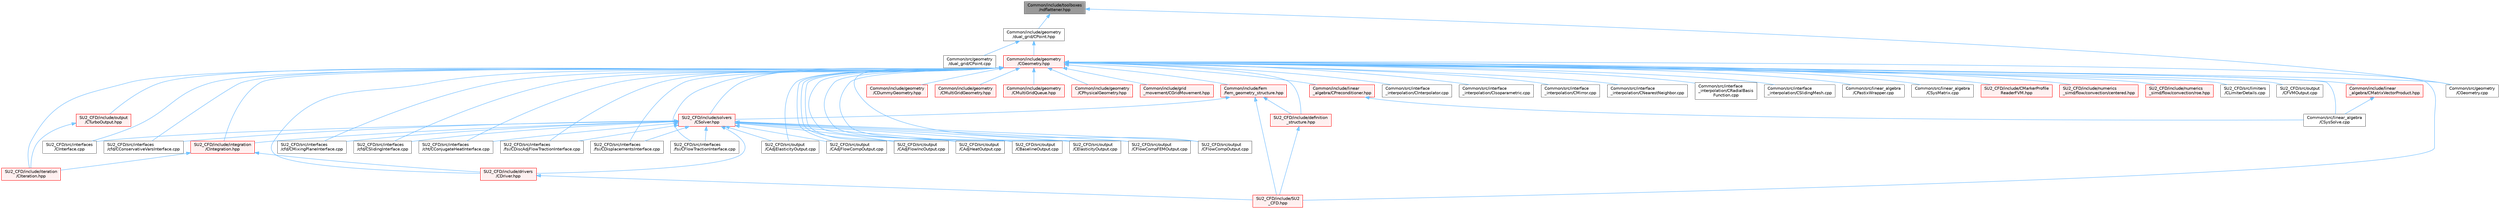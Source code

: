 digraph "Common/include/toolboxes/ndflattener.hpp"
{
 // LATEX_PDF_SIZE
  bgcolor="transparent";
  edge [fontname=Helvetica,fontsize=10,labelfontname=Helvetica,labelfontsize=10];
  node [fontname=Helvetica,fontsize=10,shape=box,height=0.2,width=0.4];
  Node1 [id="Node000001",label="Common/include/toolboxes\l/ndflattener.hpp",height=0.2,width=0.4,color="gray40", fillcolor="grey60", style="filled", fontcolor="black",tooltip="Flatten pointer-to-pointer-... arrays for MPI communication."];
  Node1 -> Node2 [id="edge1_Node000001_Node000002",dir="back",color="steelblue1",style="solid",tooltip=" "];
  Node2 [id="Node000002",label="Common/include/geometry\l/dual_grid/CPoint.hpp",height=0.2,width=0.4,color="grey40", fillcolor="white", style="filled",URL="$CPoint_8hpp.html",tooltip="Declaration of the point class that stores geometric and adjacency information for dual control volum..."];
  Node2 -> Node3 [id="edge2_Node000002_Node000003",dir="back",color="steelblue1",style="solid",tooltip=" "];
  Node3 [id="Node000003",label="Common/include/geometry\l/CGeometry.hpp",height=0.2,width=0.4,color="red", fillcolor="#FFF0F0", style="filled",URL="$CGeometry_8hpp.html",tooltip="Headers of the main subroutines for creating the geometrical structure. The subroutines and functions..."];
  Node3 -> Node4 [id="edge3_Node000003_Node000004",dir="back",color="steelblue1",style="solid",tooltip=" "];
  Node4 [id="Node000004",label="Common/include/fem\l/fem_geometry_structure.hpp",height=0.2,width=0.4,color="red", fillcolor="#FFF0F0", style="filled",URL="$fem__geometry__structure_8hpp.html",tooltip="Headers of the main subroutines for creating the geometrical structure for the FEM solver...."];
  Node4 -> Node8 [id="edge4_Node000004_Node000008",dir="back",color="steelblue1",style="solid",tooltip=" "];
  Node8 [id="Node000008",label="SU2_CFD/include/SU2\l_CFD.hpp",height=0.2,width=0.4,color="red", fillcolor="#FFF0F0", style="filled",URL="$SU2__CFD_8hpp.html",tooltip="Headers of the main subroutines of the code SU2_CFD. The subroutines and functions are in the SU2_CFD..."];
  Node4 -> Node10 [id="edge5_Node000004_Node000010",dir="back",color="steelblue1",style="solid",tooltip=" "];
  Node10 [id="Node000010",label="SU2_CFD/include/definition\l_structure.hpp",height=0.2,width=0.4,color="red", fillcolor="#FFF0F0", style="filled",URL="$definition__structure_8hpp.html",tooltip="Headers of the main subroutines used by SU2_CFD. The subroutines and functions are in the definition_..."];
  Node10 -> Node8 [id="edge6_Node000010_Node000008",dir="back",color="steelblue1",style="solid",tooltip=" "];
  Node4 -> Node15 [id="edge7_Node000004_Node000015",dir="back",color="steelblue1",style="solid",tooltip=" "];
  Node15 [id="Node000015",label="SU2_CFD/include/solvers\l/CSolver.hpp",height=0.2,width=0.4,color="red", fillcolor="#FFF0F0", style="filled",URL="$CSolver_8hpp.html",tooltip="Headers of the CSolver class which is inherited by all of the other solvers."];
  Node15 -> Node16 [id="edge8_Node000015_Node000016",dir="back",color="steelblue1",style="solid",tooltip=" "];
  Node16 [id="Node000016",label="SU2_CFD/include/drivers\l/CDriver.hpp",height=0.2,width=0.4,color="red", fillcolor="#FFF0F0", style="filled",URL="$CDriver_8hpp.html",tooltip="Headers of the main subroutines for driving single or multi-zone problems. The subroutines and functi..."];
  Node16 -> Node8 [id="edge9_Node000016_Node000008",dir="back",color="steelblue1",style="solid",tooltip=" "];
  Node15 -> Node34 [id="edge10_Node000015_Node000034",dir="back",color="steelblue1",style="solid",tooltip=" "];
  Node34 [id="Node000034",label="SU2_CFD/include/integration\l/CIntegration.hpp",height=0.2,width=0.4,color="red", fillcolor="#FFF0F0", style="filled",URL="$CIntegration_8hpp.html",tooltip="Declaration of the main routines to orchestrate space and time integration."];
  Node34 -> Node16 [id="edge11_Node000034_Node000016",dir="back",color="steelblue1",style="solid",tooltip=" "];
  Node34 -> Node46 [id="edge12_Node000034_Node000046",dir="back",color="steelblue1",style="solid",tooltip=" "];
  Node46 [id="Node000046",label="SU2_CFD/include/iteration\l/CIteration.hpp",height=0.2,width=0.4,color="red", fillcolor="#FFF0F0", style="filled",URL="$CIteration_8hpp.html",tooltip="Headers of the iteration classes used by SU2_CFD. Each CIteration class represents an available physi..."];
  Node15 -> Node136 [id="edge13_Node000015_Node000136",dir="back",color="steelblue1",style="solid",tooltip=" "];
  Node136 [id="Node000136",label="SU2_CFD/src/interfaces\l/CInterface.cpp",height=0.2,width=0.4,color="grey40", fillcolor="white", style="filled",URL="$CInterface_8cpp.html",tooltip="Main subroutines for MPI transfer of information between zones."];
  Node15 -> Node137 [id="edge14_Node000015_Node000137",dir="back",color="steelblue1",style="solid",tooltip=" "];
  Node137 [id="Node000137",label="SU2_CFD/src/interfaces\l/cfd/CConservativeVarsInterface.cpp",height=0.2,width=0.4,color="grey40", fillcolor="white", style="filled",URL="$CConservativeVarsInterface_8cpp.html",tooltip="Declaration and inlines of the class to transfer conservative variables from a generic zone into anot..."];
  Node15 -> Node138 [id="edge15_Node000015_Node000138",dir="back",color="steelblue1",style="solid",tooltip=" "];
  Node138 [id="Node000138",label="SU2_CFD/src/interfaces\l/cfd/CMixingPlaneInterface.cpp",height=0.2,width=0.4,color="grey40", fillcolor="white", style="filled",URL="$CMixingPlaneInterface_8cpp.html",tooltip="Declaration and inlines of the class to transfer average variables needed for MixingPlane computation..."];
  Node15 -> Node139 [id="edge16_Node000015_Node000139",dir="back",color="steelblue1",style="solid",tooltip=" "];
  Node139 [id="Node000139",label="SU2_CFD/src/interfaces\l/cfd/CSlidingInterface.cpp",height=0.2,width=0.4,color="grey40", fillcolor="white", style="filled",URL="$CSlidingInterface_8cpp.html",tooltip="Declaration and inlines of the class to transfer conservative variables from a generic zone into anot..."];
  Node15 -> Node140 [id="edge17_Node000015_Node000140",dir="back",color="steelblue1",style="solid",tooltip=" "];
  Node140 [id="Node000140",label="SU2_CFD/src/interfaces\l/cht/CConjugateHeatInterface.cpp",height=0.2,width=0.4,color="grey40", fillcolor="white", style="filled",URL="$CConjugateHeatInterface_8cpp.html",tooltip="Declaration and inlines of the class to transfer temperature and heatflux density for conjugate heat ..."];
  Node15 -> Node141 [id="edge18_Node000015_Node000141",dir="back",color="steelblue1",style="solid",tooltip=" "];
  Node141 [id="Node000141",label="SU2_CFD/src/interfaces\l/fsi/CDiscAdjFlowTractionInterface.cpp",height=0.2,width=0.4,color="grey40", fillcolor="white", style="filled",URL="$CDiscAdjFlowTractionInterface_8cpp.html",tooltip="Declaration and inlines of the class to transfer flow tractions from a fluid zone into a structural z..."];
  Node15 -> Node142 [id="edge19_Node000015_Node000142",dir="back",color="steelblue1",style="solid",tooltip=" "];
  Node142 [id="Node000142",label="SU2_CFD/src/interfaces\l/fsi/CDisplacementsInterface.cpp",height=0.2,width=0.4,color="grey40", fillcolor="white", style="filled",URL="$CDisplacementsInterface_8cpp.html",tooltip="Main subroutines for transferring boundary displacements."];
  Node15 -> Node143 [id="edge20_Node000015_Node000143",dir="back",color="steelblue1",style="solid",tooltip=" "];
  Node143 [id="Node000143",label="SU2_CFD/src/interfaces\l/fsi/CFlowTractionInterface.cpp",height=0.2,width=0.4,color="grey40", fillcolor="white", style="filled",URL="$CFlowTractionInterface_8cpp.html",tooltip="Declaration and inlines of the class to transfer flow tractions from a fluid zone into a structural z..."];
  Node15 -> Node144 [id="edge21_Node000015_Node000144",dir="back",color="steelblue1",style="solid",tooltip=" "];
  Node144 [id="Node000144",label="SU2_CFD/src/output\l/CAdjElasticityOutput.cpp",height=0.2,width=0.4,color="grey40", fillcolor="white", style="filled",URL="$CAdjElasticityOutput_8cpp.html",tooltip="Main subroutines for elasticity discrete adjoint output."];
  Node15 -> Node145 [id="edge22_Node000015_Node000145",dir="back",color="steelblue1",style="solid",tooltip=" "];
  Node145 [id="Node000145",label="SU2_CFD/src/output\l/CAdjFlowCompOutput.cpp",height=0.2,width=0.4,color="grey40", fillcolor="white", style="filled",URL="$CAdjFlowCompOutput_8cpp.html",tooltip="Main subroutines for flow discrete adjoint output."];
  Node15 -> Node146 [id="edge23_Node000015_Node000146",dir="back",color="steelblue1",style="solid",tooltip=" "];
  Node146 [id="Node000146",label="SU2_CFD/src/output\l/CAdjFlowIncOutput.cpp",height=0.2,width=0.4,color="grey40", fillcolor="white", style="filled",URL="$CAdjFlowIncOutput_8cpp.html",tooltip="Main subroutines for flow discrete adjoint output."];
  Node15 -> Node148 [id="edge24_Node000015_Node000148",dir="back",color="steelblue1",style="solid",tooltip=" "];
  Node148 [id="Node000148",label="SU2_CFD/src/output\l/CAdjHeatOutput.cpp",height=0.2,width=0.4,color="grey40", fillcolor="white", style="filled",URL="$CAdjHeatOutput_8cpp.html",tooltip="Main subroutines for flow discrete adjoint output."];
  Node15 -> Node149 [id="edge25_Node000015_Node000149",dir="back",color="steelblue1",style="solid",tooltip=" "];
  Node149 [id="Node000149",label="SU2_CFD/src/output\l/CBaselineOutput.cpp",height=0.2,width=0.4,color="grey40", fillcolor="white", style="filled",URL="$CBaselineOutput_8cpp.html",tooltip="Main subroutines for flow discrete adjoint output."];
  Node15 -> Node150 [id="edge26_Node000015_Node000150",dir="back",color="steelblue1",style="solid",tooltip=" "];
  Node150 [id="Node000150",label="SU2_CFD/src/output\l/CElasticityOutput.cpp",height=0.2,width=0.4,color="grey40", fillcolor="white", style="filled",URL="$CElasticityOutput_8cpp.html",tooltip="Main subroutines for FEA output."];
  Node15 -> Node151 [id="edge27_Node000015_Node000151",dir="back",color="steelblue1",style="solid",tooltip=" "];
  Node151 [id="Node000151",label="SU2_CFD/src/output\l/CFlowCompFEMOutput.cpp",height=0.2,width=0.4,color="grey40", fillcolor="white", style="filled",URL="$CFlowCompFEMOutput_8cpp.html",tooltip="Main subroutines for compressible flow output."];
  Node15 -> Node152 [id="edge28_Node000015_Node000152",dir="back",color="steelblue1",style="solid",tooltip=" "];
  Node152 [id="Node000152",label="SU2_CFD/src/output\l/CFlowCompOutput.cpp",height=0.2,width=0.4,color="grey40", fillcolor="white", style="filled",URL="$CFlowCompOutput_8cpp.html",tooltip="Main subroutines for compressible flow output."];
  Node3 -> Node161 [id="edge29_Node000003_Node000161",dir="back",color="steelblue1",style="solid",tooltip=" "];
  Node161 [id="Node000161",label="Common/include/geometry\l/CDummyGeometry.hpp",height=0.2,width=0.4,color="red", fillcolor="#FFF0F0", style="filled",URL="$CDummyGeometry_8hpp.html",tooltip="Headers of the dummy geometry class used in \"dry run\" mode."];
  Node3 -> Node163 [id="edge30_Node000003_Node000163",dir="back",color="steelblue1",style="solid",tooltip=" "];
  Node163 [id="Node000163",label="Common/include/geometry\l/CMultiGridGeometry.hpp",height=0.2,width=0.4,color="red", fillcolor="#FFF0F0", style="filled",URL="$CMultiGridGeometry_8hpp.html",tooltip="Headers of the multigrid geometry class."];
  Node3 -> Node165 [id="edge31_Node000003_Node000165",dir="back",color="steelblue1",style="solid",tooltip=" "];
  Node165 [id="Node000165",label="Common/include/geometry\l/CMultiGridQueue.hpp",height=0.2,width=0.4,color="red", fillcolor="#FFF0F0", style="filled",URL="$CMultiGridQueue_8hpp.html",tooltip="Header of the multigrid queue class for the FVM solver. The subroutines and functions are in the CMul..."];
  Node3 -> Node167 [id="edge32_Node000003_Node000167",dir="back",color="steelblue1",style="solid",tooltip=" "];
  Node167 [id="Node000167",label="Common/include/geometry\l/CPhysicalGeometry.hpp",height=0.2,width=0.4,color="red", fillcolor="#FFF0F0", style="filled",URL="$CPhysicalGeometry_8hpp.html",tooltip="Headers of the physical geometry class used to read meshes from file."];
  Node3 -> Node172 [id="edge33_Node000003_Node000172",dir="back",color="steelblue1",style="solid",tooltip=" "];
  Node172 [id="Node000172",label="Common/include/grid\l_movement/CGridMovement.hpp",height=0.2,width=0.4,color="red", fillcolor="#FFF0F0", style="filled",URL="$CGridMovement_8hpp.html",tooltip="Headers of the CGridMovement class."];
  Node3 -> Node180 [id="edge34_Node000003_Node000180",dir="back",color="steelblue1",style="solid",tooltip=" "];
  Node180 [id="Node000180",label="Common/include/linear\l_algebra/CMatrixVectorProduct.hpp",height=0.2,width=0.4,color="red", fillcolor="#FFF0F0", style="filled",URL="$CMatrixVectorProduct_8hpp.html",tooltip="Headers for the classes related to sparse matrix-vector product wrappers. The actual operations are c..."];
  Node180 -> Node181 [id="edge35_Node000180_Node000181",dir="back",color="steelblue1",style="solid",tooltip=" "];
  Node181 [id="Node000181",label="Common/src/linear_algebra\l/CSysSolve.cpp",height=0.2,width=0.4,color="grey40", fillcolor="white", style="filled",URL="$CSysSolve_8cpp.html",tooltip="Main classes required for solving linear systems of equations."];
  Node3 -> Node182 [id="edge36_Node000003_Node000182",dir="back",color="steelblue1",style="solid",tooltip=" "];
  Node182 [id="Node000182",label="Common/include/linear\l_algebra/CPreconditioner.hpp",height=0.2,width=0.4,color="red", fillcolor="#FFF0F0", style="filled",URL="$CPreconditioner_8hpp.html",tooltip="Classes related to linear preconditioner wrappers. The actual operations are currently implemented mo..."];
  Node182 -> Node181 [id="edge37_Node000182_Node000181",dir="back",color="steelblue1",style="solid",tooltip=" "];
  Node3 -> Node183 [id="edge38_Node000003_Node000183",dir="back",color="steelblue1",style="solid",tooltip=" "];
  Node183 [id="Node000183",label="Common/src/geometry\l/CGeometry.cpp",height=0.2,width=0.4,color="grey40", fillcolor="white", style="filled",URL="$CGeometry_8cpp.html",tooltip="Implementation of the base geometry class."];
  Node3 -> Node184 [id="edge39_Node000003_Node000184",dir="back",color="steelblue1",style="solid",tooltip=" "];
  Node184 [id="Node000184",label="Common/src/interface\l_interpolation/CInterpolator.cpp",height=0.2,width=0.4,color="grey40", fillcolor="white", style="filled",URL="$CInterpolator_8cpp.html",tooltip="Definition of the base class for interface interpolation."];
  Node3 -> Node185 [id="edge40_Node000003_Node000185",dir="back",color="steelblue1",style="solid",tooltip=" "];
  Node185 [id="Node000185",label="Common/src/interface\l_interpolation/CIsoparametric.cpp",height=0.2,width=0.4,color="grey40", fillcolor="white", style="filled",URL="$CIsoparametric_8cpp.html",tooltip="Implementation isoparametric interpolation (using FE shape functions)."];
  Node3 -> Node186 [id="edge41_Node000003_Node000186",dir="back",color="steelblue1",style="solid",tooltip=" "];
  Node186 [id="Node000186",label="Common/src/interface\l_interpolation/CMirror.cpp",height=0.2,width=0.4,color="grey40", fillcolor="white", style="filled",URL="$CMirror_8cpp.html",tooltip="Implementation of mirror interpolation (conservative approach in FSI problems)."];
  Node3 -> Node187 [id="edge42_Node000003_Node000187",dir="back",color="steelblue1",style="solid",tooltip=" "];
  Node187 [id="Node000187",label="Common/src/interface\l_interpolation/CNearestNeighbor.cpp",height=0.2,width=0.4,color="grey40", fillcolor="white", style="filled",URL="$CNearestNeighbor_8cpp.html",tooltip="Implementation of nearest neighbor interpolation."];
  Node3 -> Node188 [id="edge43_Node000003_Node000188",dir="back",color="steelblue1",style="solid",tooltip=" "];
  Node188 [id="Node000188",label="Common/src/interface\l_interpolation/CRadialBasis\lFunction.cpp",height=0.2,width=0.4,color="grey40", fillcolor="white", style="filled",URL="$CRadialBasisFunction_8cpp.html",tooltip="Implementation of RBF interpolation."];
  Node3 -> Node189 [id="edge44_Node000003_Node000189",dir="back",color="steelblue1",style="solid",tooltip=" "];
  Node189 [id="Node000189",label="Common/src/interface\l_interpolation/CSlidingMesh.cpp",height=0.2,width=0.4,color="grey40", fillcolor="white", style="filled",URL="$CSlidingMesh_8cpp.html",tooltip="Implementation of sliding mesh interpolation."];
  Node3 -> Node190 [id="edge45_Node000003_Node000190",dir="back",color="steelblue1",style="solid",tooltip=" "];
  Node190 [id="Node000190",label="Common/src/linear_algebra\l/CPastixWrapper.cpp",height=0.2,width=0.4,color="grey40", fillcolor="white", style="filled",URL="$CPastixWrapper_8cpp.html",tooltip="An interface to the INRIA solver PaStiX (http://pastix.gforge.inria.fr/files/README-txt...."];
  Node3 -> Node191 [id="edge46_Node000003_Node000191",dir="back",color="steelblue1",style="solid",tooltip=" "];
  Node191 [id="Node000191",label="Common/src/linear_algebra\l/CSysMatrix.cpp",height=0.2,width=0.4,color="grey40", fillcolor="white", style="filled",URL="$CSysMatrix_8cpp.html",tooltip="Implementation of the sparse matrix class."];
  Node3 -> Node181 [id="edge47_Node000003_Node000181",dir="back",color="steelblue1",style="solid",tooltip=" "];
  Node3 -> Node192 [id="edge48_Node000003_Node000192",dir="back",color="steelblue1",style="solid",tooltip=" "];
  Node192 [id="Node000192",label="SU2_CFD/include/CMarkerProfile\lReaderFVM.hpp",height=0.2,width=0.4,color="red", fillcolor="#FFF0F0", style="filled",URL="$CMarkerProfileReaderFVM_8hpp.html",tooltip="Header file for the class CMarkerProfileReaderFVM. The implementations are in the CMarkerProfileReade..."];
  Node3 -> Node8 [id="edge49_Node000003_Node000008",dir="back",color="steelblue1",style="solid",tooltip=" "];
  Node3 -> Node10 [id="edge50_Node000003_Node000010",dir="back",color="steelblue1",style="solid",tooltip=" "];
  Node3 -> Node16 [id="edge51_Node000003_Node000016",dir="back",color="steelblue1",style="solid",tooltip=" "];
  Node3 -> Node34 [id="edge52_Node000003_Node000034",dir="back",color="steelblue1",style="solid",tooltip=" "];
  Node3 -> Node46 [id="edge53_Node000003_Node000046",dir="back",color="steelblue1",style="solid",tooltip=" "];
  Node3 -> Node194 [id="edge54_Node000003_Node000194",dir="back",color="steelblue1",style="solid",tooltip=" "];
  Node194 [id="Node000194",label="SU2_CFD/include/numerics\l_simd/flow/convection/centered.hpp",height=0.2,width=0.4,color="red", fillcolor="#FFF0F0", style="filled",URL="$simd_2flow_2convection_2centered_8hpp.html",tooltip="Centered convective schemes."];
  Node3 -> Node196 [id="edge55_Node000003_Node000196",dir="back",color="steelblue1",style="solid",tooltip=" "];
  Node196 [id="Node000196",label="SU2_CFD/include/numerics\l_simd/flow/convection/roe.hpp",height=0.2,width=0.4,color="red", fillcolor="#FFF0F0", style="filled",URL="$simd_2flow_2convection_2roe_8hpp.html",tooltip="Roe-family of convective schemes."];
  Node3 -> Node197 [id="edge56_Node000003_Node000197",dir="back",color="steelblue1",style="solid",tooltip=" "];
  Node197 [id="Node000197",label="SU2_CFD/include/output\l/CTurboOutput.hpp",height=0.2,width=0.4,color="red", fillcolor="#FFF0F0", style="filled",URL="$CTurboOutput_8hpp.html",tooltip="Headers of the Turbomachinery Performance class."];
  Node197 -> Node46 [id="edge57_Node000197_Node000046",dir="back",color="steelblue1",style="solid",tooltip=" "];
  Node3 -> Node15 [id="edge58_Node000003_Node000015",dir="back",color="steelblue1",style="solid",tooltip=" "];
  Node3 -> Node136 [id="edge59_Node000003_Node000136",dir="back",color="steelblue1",style="solid",tooltip=" "];
  Node3 -> Node137 [id="edge60_Node000003_Node000137",dir="back",color="steelblue1",style="solid",tooltip=" "];
  Node3 -> Node138 [id="edge61_Node000003_Node000138",dir="back",color="steelblue1",style="solid",tooltip=" "];
  Node3 -> Node139 [id="edge62_Node000003_Node000139",dir="back",color="steelblue1",style="solid",tooltip=" "];
  Node3 -> Node140 [id="edge63_Node000003_Node000140",dir="back",color="steelblue1",style="solid",tooltip=" "];
  Node3 -> Node141 [id="edge64_Node000003_Node000141",dir="back",color="steelblue1",style="solid",tooltip=" "];
  Node3 -> Node142 [id="edge65_Node000003_Node000142",dir="back",color="steelblue1",style="solid",tooltip=" "];
  Node3 -> Node143 [id="edge66_Node000003_Node000143",dir="back",color="steelblue1",style="solid",tooltip=" "];
  Node3 -> Node220 [id="edge67_Node000003_Node000220",dir="back",color="steelblue1",style="solid",tooltip=" "];
  Node220 [id="Node000220",label="SU2_CFD/src/limiters\l/CLimiterDetails.cpp",height=0.2,width=0.4,color="grey40", fillcolor="white", style="filled",URL="$CLimiterDetails_8cpp.html",tooltip="A class template that allows defining limiters via specialization of particular details."];
  Node3 -> Node144 [id="edge68_Node000003_Node000144",dir="back",color="steelblue1",style="solid",tooltip=" "];
  Node3 -> Node145 [id="edge69_Node000003_Node000145",dir="back",color="steelblue1",style="solid",tooltip=" "];
  Node3 -> Node146 [id="edge70_Node000003_Node000146",dir="back",color="steelblue1",style="solid",tooltip=" "];
  Node3 -> Node148 [id="edge71_Node000003_Node000148",dir="back",color="steelblue1",style="solid",tooltip=" "];
  Node3 -> Node149 [id="edge72_Node000003_Node000149",dir="back",color="steelblue1",style="solid",tooltip=" "];
  Node3 -> Node150 [id="edge73_Node000003_Node000150",dir="back",color="steelblue1",style="solid",tooltip=" "];
  Node3 -> Node214 [id="edge74_Node000003_Node000214",dir="back",color="steelblue1",style="solid",tooltip=" "];
  Node214 [id="Node000214",label="SU2_CFD/src/output\l/CFVMOutput.cpp",height=0.2,width=0.4,color="grey40", fillcolor="white", style="filled",URL="$CFVMOutput_8cpp.html",tooltip="Main subroutines for Finite Volume Method output."];
  Node3 -> Node151 [id="edge75_Node000003_Node000151",dir="back",color="steelblue1",style="solid",tooltip=" "];
  Node3 -> Node152 [id="edge76_Node000003_Node000152",dir="back",color="steelblue1",style="solid",tooltip=" "];
  Node2 -> Node223 [id="edge77_Node000002_Node000223",dir="back",color="steelblue1",style="solid",tooltip=" "];
  Node223 [id="Node000223",label="Common/src/geometry\l/dual_grid/CPoint.cpp",height=0.2,width=0.4,color="grey40", fillcolor="white", style="filled",URL="$CPoint_8cpp.html",tooltip="Main classes for defining the points of the dual grid."];
  Node1 -> Node183 [id="edge78_Node000001_Node000183",dir="back",color="steelblue1",style="solid",tooltip=" "];
}
